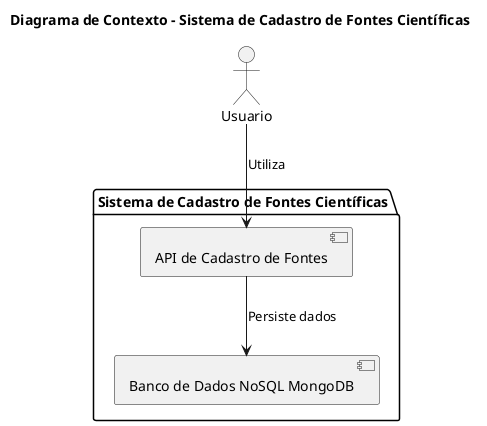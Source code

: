 @startuml Context

title Diagrama de Contexto - Sistema de Cadastro de Fontes Científicas

actor Usuario as User

package "Sistema de Cadastro de Fontes Científicas" {
  [API de Cadastro de Fontes] as API
  [Banco de Dados NoSQL MongoDB] as DB
}

User --> API : Utiliza
API --> DB : Persiste dados

@enduml